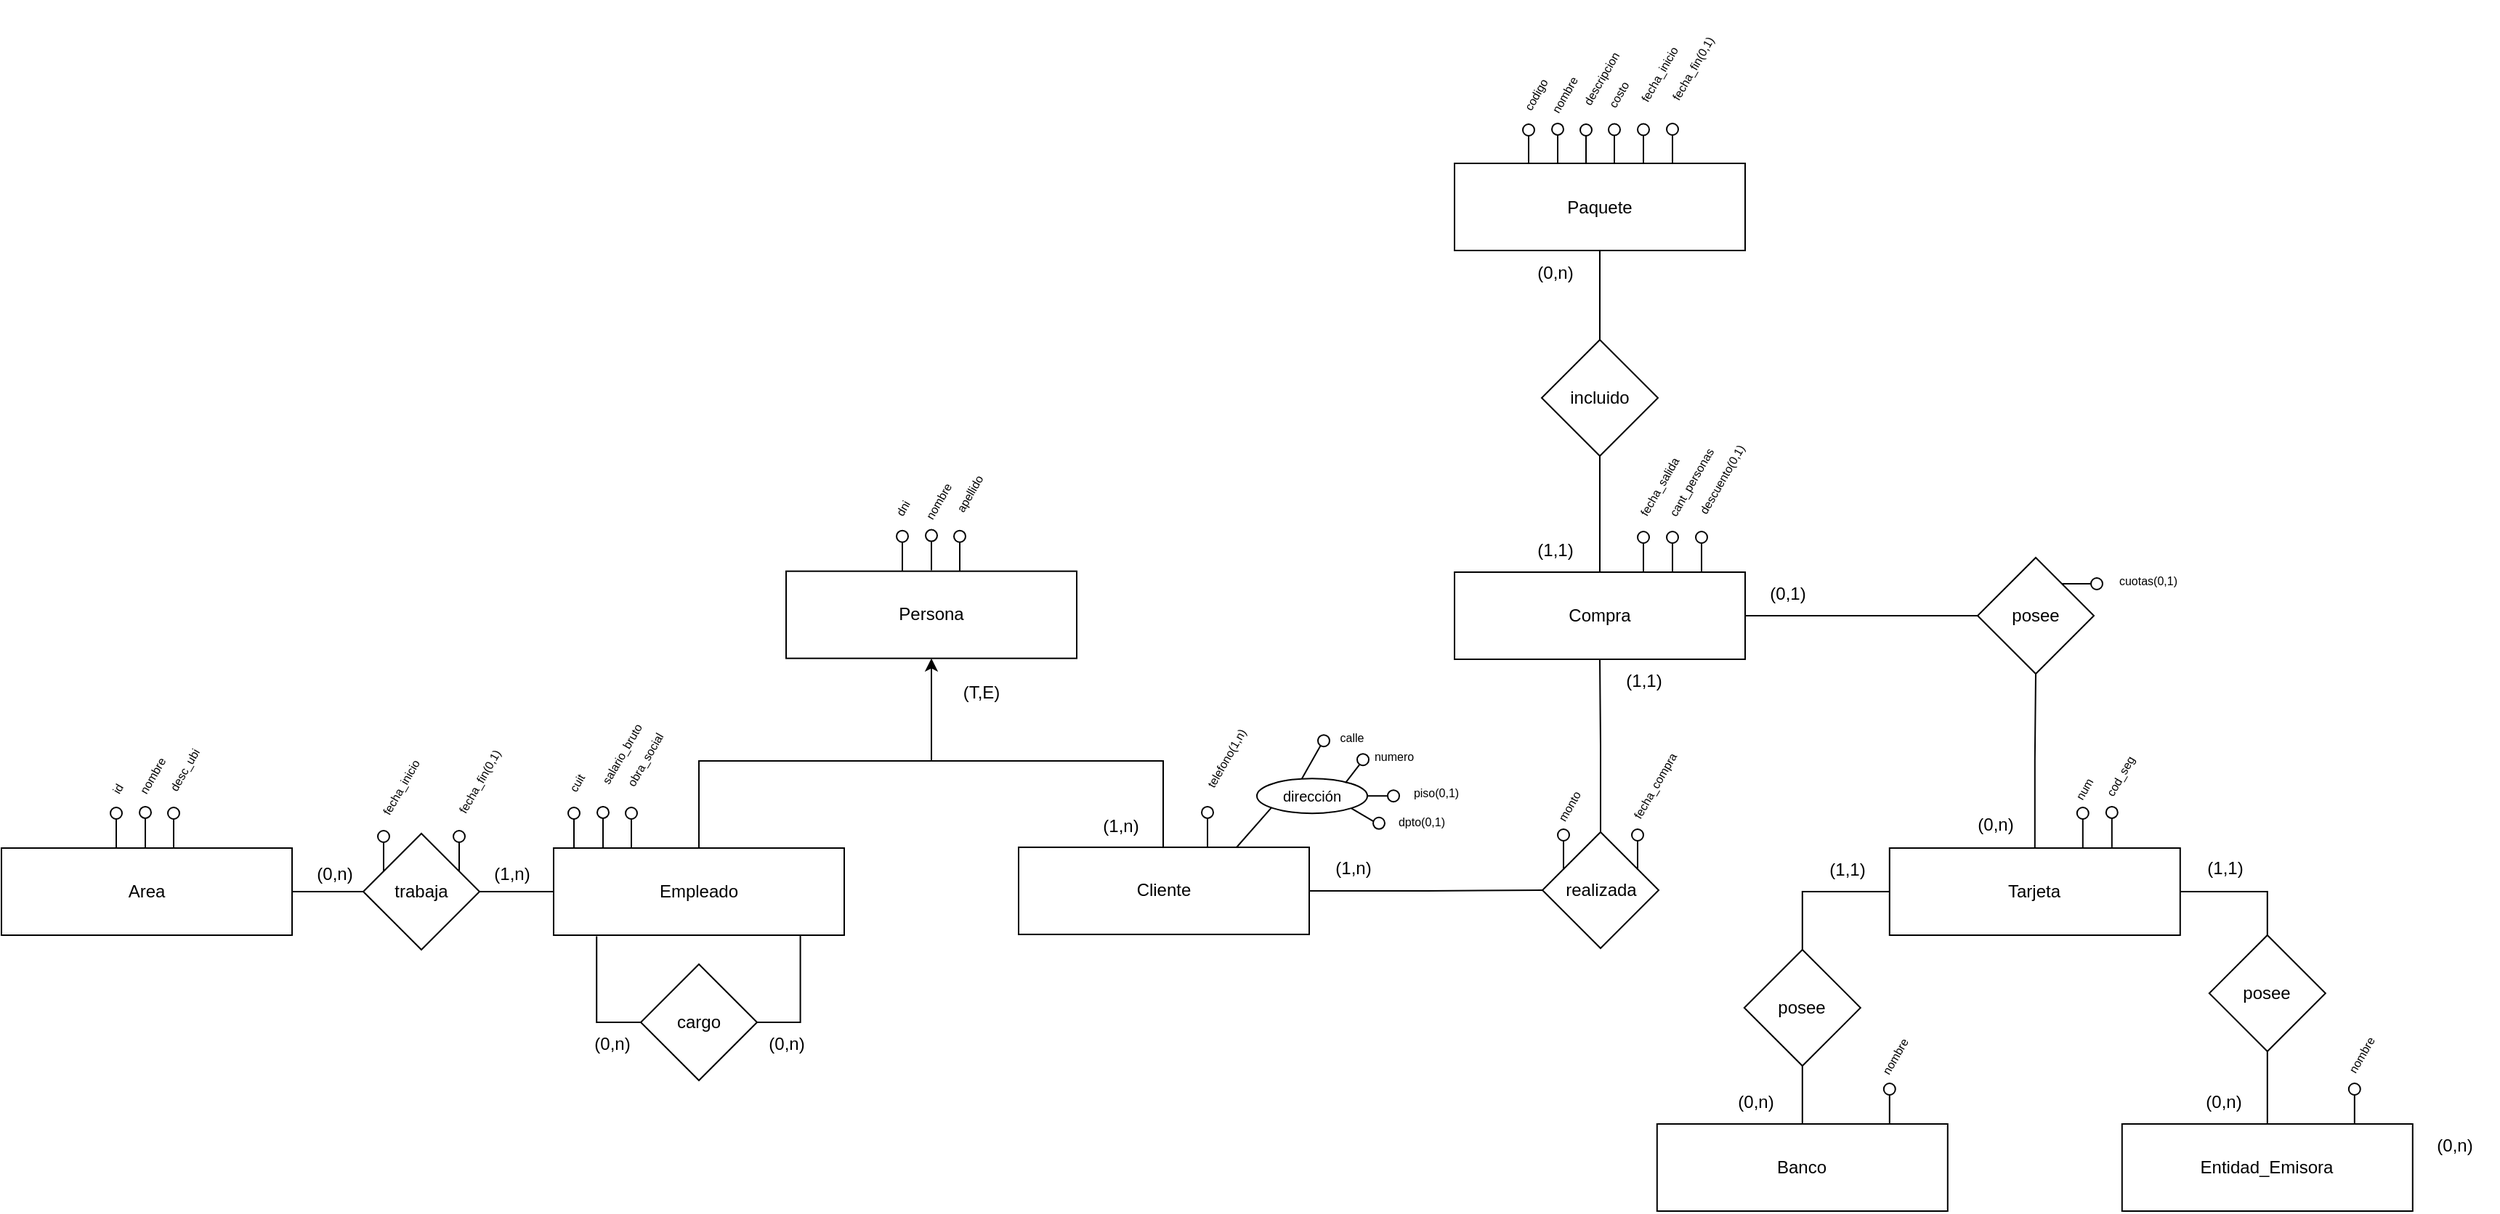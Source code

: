 <mxfile version="26.1.3">
  <diagram name="Page-1" id="YnIEwnYrT0Xpx64wZrHJ">
    <mxGraphModel dx="4141" dy="2007" grid="1" gridSize="10" guides="1" tooltips="1" connect="1" arrows="1" fold="1" page="1" pageScale="1" pageWidth="850" pageHeight="1100" math="0" shadow="0">
      <root>
        <mxCell id="0" />
        <mxCell id="1" parent="0" />
        <mxCell id="iYDjybfIcRnJysvoLvWH-1" value="" style="group" vertex="1" connectable="0" parent="1">
          <mxGeometry x="-1294" y="-748.748" width="8" height="28" as="geometry" />
        </mxCell>
        <mxCell id="iYDjybfIcRnJysvoLvWH-2" value="" style="ellipse;whiteSpace=wrap;html=1;aspect=fixed;fillColor=light-dark(#FFFFFF,transparent);" vertex="1" parent="iYDjybfIcRnJysvoLvWH-1">
          <mxGeometry width="8" height="8" as="geometry" />
        </mxCell>
        <mxCell id="iYDjybfIcRnJysvoLvWH-3" style="edgeStyle=orthogonalEdgeStyle;rounded=0;orthogonalLoop=1;jettySize=auto;html=1;endArrow=none;startFill=0;" edge="1" parent="iYDjybfIcRnJysvoLvWH-1">
          <mxGeometry relative="1" as="geometry">
            <mxPoint x="4" y="28" as="targetPoint" />
            <mxPoint x="4" y="8" as="sourcePoint" />
          </mxGeometry>
        </mxCell>
        <mxCell id="iYDjybfIcRnJysvoLvWH-4" value="&lt;font style=&quot;font-size: 8px;&quot;&gt;costo&lt;/font&gt;" style="text;html=1;align=center;verticalAlign=middle;resizable=0;points=[];autosize=1;strokeColor=none;fillColor=none;rotation=-60;" vertex="1" parent="1">
          <mxGeometry x="-1313" y="-783.998" width="50" height="30" as="geometry" />
        </mxCell>
        <mxCell id="iYDjybfIcRnJysvoLvWH-5" value="" style="group" vertex="1" connectable="0" parent="1">
          <mxGeometry x="-1353" y="-748.498" width="8" height="28" as="geometry" />
        </mxCell>
        <mxCell id="iYDjybfIcRnJysvoLvWH-6" value="" style="ellipse;whiteSpace=wrap;html=1;aspect=fixed;fillColor=light-dark(#FFFFFF,#FFFFFF);" vertex="1" parent="iYDjybfIcRnJysvoLvWH-5">
          <mxGeometry width="8" height="8" as="geometry" />
        </mxCell>
        <mxCell id="iYDjybfIcRnJysvoLvWH-7" style="edgeStyle=orthogonalEdgeStyle;rounded=0;orthogonalLoop=1;jettySize=auto;html=1;endArrow=none;startFill=0;" edge="1" parent="iYDjybfIcRnJysvoLvWH-5">
          <mxGeometry relative="1" as="geometry">
            <mxPoint x="4" y="28" as="targetPoint" />
            <mxPoint x="4" y="8" as="sourcePoint" />
          </mxGeometry>
        </mxCell>
        <mxCell id="iYDjybfIcRnJysvoLvWH-8" value="&lt;font style=&quot;font-size: 8px;&quot;&gt;codigo&lt;/font&gt;" style="text;html=1;align=center;verticalAlign=middle;resizable=0;points=[];autosize=1;strokeColor=none;fillColor=none;rotation=-60;" vertex="1" parent="1">
          <mxGeometry x="-1370" y="-783.998" width="50" height="30" as="geometry" />
        </mxCell>
        <mxCell id="iYDjybfIcRnJysvoLvWH-9" value="" style="group" vertex="1" connectable="0" parent="1">
          <mxGeometry x="-1333" y="-749.038" width="8" height="28" as="geometry" />
        </mxCell>
        <mxCell id="iYDjybfIcRnJysvoLvWH-10" value="" style="ellipse;whiteSpace=wrap;html=1;aspect=fixed;fillColor=light-dark(#FFFFFF,transparent);" vertex="1" parent="iYDjybfIcRnJysvoLvWH-9">
          <mxGeometry width="8" height="8" as="geometry" />
        </mxCell>
        <mxCell id="iYDjybfIcRnJysvoLvWH-11" style="edgeStyle=orthogonalEdgeStyle;rounded=0;orthogonalLoop=1;jettySize=auto;html=1;endArrow=none;startFill=0;" edge="1" parent="iYDjybfIcRnJysvoLvWH-9">
          <mxGeometry relative="1" as="geometry">
            <mxPoint x="4" y="28" as="targetPoint" />
            <mxPoint x="4" y="8" as="sourcePoint" />
          </mxGeometry>
        </mxCell>
        <mxCell id="iYDjybfIcRnJysvoLvWH-12" value="&lt;font style=&quot;font-size: 8px;&quot;&gt;nombre&lt;/font&gt;" style="text;html=1;align=center;verticalAlign=middle;resizable=0;points=[];autosize=1;strokeColor=none;fillColor=none;rotation=-60;" vertex="1" parent="1">
          <mxGeometry x="-1350" y="-783.748" width="50" height="30" as="geometry" />
        </mxCell>
        <mxCell id="iYDjybfIcRnJysvoLvWH-13" value="" style="group" vertex="1" connectable="0" parent="1">
          <mxGeometry x="-1313.5" y="-748.498" width="8" height="28" as="geometry" />
        </mxCell>
        <mxCell id="iYDjybfIcRnJysvoLvWH-14" value="" style="ellipse;whiteSpace=wrap;html=1;aspect=fixed;fillColor=light-dark(#FFFFFF,transparent);" vertex="1" parent="iYDjybfIcRnJysvoLvWH-13">
          <mxGeometry width="8" height="8" as="geometry" />
        </mxCell>
        <mxCell id="iYDjybfIcRnJysvoLvWH-15" style="edgeStyle=orthogonalEdgeStyle;rounded=0;orthogonalLoop=1;jettySize=auto;html=1;endArrow=none;startFill=0;" edge="1" parent="iYDjybfIcRnJysvoLvWH-13">
          <mxGeometry relative="1" as="geometry">
            <mxPoint x="4" y="28" as="targetPoint" />
            <mxPoint x="4" y="8" as="sourcePoint" />
          </mxGeometry>
        </mxCell>
        <mxCell id="iYDjybfIcRnJysvoLvWH-16" value="&lt;font style=&quot;font-size: 8px;&quot;&gt;descripcion&lt;/font&gt;" style="text;html=1;align=center;verticalAlign=middle;resizable=0;points=[];autosize=1;strokeColor=none;fillColor=none;rotation=-60;" vertex="1" parent="1">
          <mxGeometry x="-1340" y="-794.998" width="80" height="30" as="geometry" />
        </mxCell>
        <mxCell id="iYDjybfIcRnJysvoLvWH-17" value="" style="group" vertex="1" connectable="0" parent="1">
          <mxGeometry x="-1274" y="-748.748" width="8" height="28" as="geometry" />
        </mxCell>
        <mxCell id="iYDjybfIcRnJysvoLvWH-18" value="" style="ellipse;whiteSpace=wrap;html=1;aspect=fixed;fillColor=light-dark(#FFFFFF,transparent);" vertex="1" parent="iYDjybfIcRnJysvoLvWH-17">
          <mxGeometry width="8" height="8" as="geometry" />
        </mxCell>
        <mxCell id="iYDjybfIcRnJysvoLvWH-19" style="edgeStyle=orthogonalEdgeStyle;rounded=0;orthogonalLoop=1;jettySize=auto;html=1;endArrow=none;startFill=0;" edge="1" parent="iYDjybfIcRnJysvoLvWH-17">
          <mxGeometry relative="1" as="geometry">
            <mxPoint x="4" y="28" as="targetPoint" />
            <mxPoint x="4" y="8" as="sourcePoint" />
          </mxGeometry>
        </mxCell>
        <mxCell id="iYDjybfIcRnJysvoLvWH-20" value="&lt;font style=&quot;font-size: 8px;&quot;&gt;fecha_inicio&lt;/font&gt;" style="text;html=1;align=center;verticalAlign=middle;resizable=0;points=[];autosize=1;strokeColor=none;fillColor=none;rotation=-60;" vertex="1" parent="1">
          <mxGeometry x="-1300" y="-797.998" width="80" height="30" as="geometry" />
        </mxCell>
        <mxCell id="iYDjybfIcRnJysvoLvWH-22" style="edgeStyle=orthogonalEdgeStyle;rounded=0;orthogonalLoop=1;jettySize=auto;html=1;entryX=0.5;entryY=0;entryDx=0;entryDy=0;endArrow=none;startFill=0;" edge="1" parent="1" source="iYDjybfIcRnJysvoLvWH-23" target="iYDjybfIcRnJysvoLvWH-130">
          <mxGeometry relative="1" as="geometry" />
        </mxCell>
        <mxCell id="iYDjybfIcRnJysvoLvWH-23" value="Paquete" style="rounded=0;whiteSpace=wrap;html=1;" vertex="1" parent="1">
          <mxGeometry x="-1400" y="-721.5" width="200" height="60" as="geometry" />
        </mxCell>
        <mxCell id="iYDjybfIcRnJysvoLvWH-25" value="Compra" style="rounded=0;whiteSpace=wrap;html=1;" vertex="1" parent="1">
          <mxGeometry x="-1400" y="-440" width="200" height="60" as="geometry" />
        </mxCell>
        <mxCell id="iYDjybfIcRnJysvoLvWH-26" style="edgeStyle=orthogonalEdgeStyle;rounded=0;orthogonalLoop=1;jettySize=auto;html=1;entryX=0.5;entryY=0;entryDx=0;entryDy=0;exitX=0.5;exitY=1;exitDx=0;exitDy=0;endArrow=none;startFill=0;" edge="1" parent="1" source="iYDjybfIcRnJysvoLvWH-50" target="iYDjybfIcRnJysvoLvWH-36">
          <mxGeometry relative="1" as="geometry" />
        </mxCell>
        <mxCell id="iYDjybfIcRnJysvoLvWH-27" style="edgeStyle=orthogonalEdgeStyle;rounded=0;orthogonalLoop=1;jettySize=auto;html=1;entryX=0.5;entryY=0;entryDx=0;entryDy=0;endArrow=none;startFill=0;" edge="1" parent="1" source="iYDjybfIcRnJysvoLvWH-29" target="iYDjybfIcRnJysvoLvWH-52">
          <mxGeometry relative="1" as="geometry" />
        </mxCell>
        <mxCell id="iYDjybfIcRnJysvoLvWH-28" style="edgeStyle=orthogonalEdgeStyle;rounded=0;orthogonalLoop=1;jettySize=auto;html=1;entryX=0.5;entryY=1;entryDx=0;entryDy=0;endArrow=none;startFill=0;" edge="1" parent="1" source="iYDjybfIcRnJysvoLvWH-29" target="iYDjybfIcRnJysvoLvWH-144">
          <mxGeometry relative="1" as="geometry">
            <mxPoint x="-1019" y="-408" as="targetPoint" />
          </mxGeometry>
        </mxCell>
        <mxCell id="iYDjybfIcRnJysvoLvWH-29" value="Tarjeta" style="rounded=0;whiteSpace=wrap;html=1;" vertex="1" parent="1">
          <mxGeometry x="-1100.6" y="-250" width="200" height="60" as="geometry" />
        </mxCell>
        <mxCell id="iYDjybfIcRnJysvoLvWH-32" style="edgeStyle=orthogonalEdgeStyle;rounded=0;orthogonalLoop=1;jettySize=auto;html=1;entryX=0.5;entryY=1;entryDx=0;entryDy=0;endArrow=none;startFill=0;" edge="1" parent="1" source="iYDjybfIcRnJysvoLvWH-168" target="iYDjybfIcRnJysvoLvWH-25">
          <mxGeometry relative="1" as="geometry">
            <mxPoint x="-1380" y="-410" as="targetPoint" />
          </mxGeometry>
        </mxCell>
        <mxCell id="iYDjybfIcRnJysvoLvWH-33" value="Cliente" style="rounded=0;whiteSpace=wrap;html=1;" vertex="1" parent="1">
          <mxGeometry x="-1700" y="-250.54" width="200" height="60" as="geometry" />
        </mxCell>
        <mxCell id="iYDjybfIcRnJysvoLvWH-36" value="Entidad_Emisora" style="rounded=0;whiteSpace=wrap;html=1;" vertex="1" parent="1">
          <mxGeometry x="-940.6" y="-60" width="200" height="60" as="geometry" />
        </mxCell>
        <mxCell id="iYDjybfIcRnJysvoLvWH-38" value="" style="group" vertex="1" connectable="0" parent="1">
          <mxGeometry x="-971.6" y="-277.998" width="8" height="28" as="geometry" />
        </mxCell>
        <mxCell id="iYDjybfIcRnJysvoLvWH-39" value="" style="ellipse;whiteSpace=wrap;html=1;aspect=fixed;fillColor=light-dark(#FFFFFF,#FFFFFF);" vertex="1" parent="iYDjybfIcRnJysvoLvWH-38">
          <mxGeometry width="8" height="8" as="geometry" />
        </mxCell>
        <mxCell id="iYDjybfIcRnJysvoLvWH-40" style="edgeStyle=orthogonalEdgeStyle;rounded=0;orthogonalLoop=1;jettySize=auto;html=1;endArrow=none;startFill=0;" edge="1" parent="iYDjybfIcRnJysvoLvWH-38">
          <mxGeometry relative="1" as="geometry">
            <mxPoint x="4" y="28" as="targetPoint" />
            <mxPoint x="4" y="8" as="sourcePoint" />
          </mxGeometry>
        </mxCell>
        <mxCell id="iYDjybfIcRnJysvoLvWH-41" value="&lt;font style=&quot;font-size: 8px;&quot;&gt;num&lt;/font&gt;" style="text;html=1;align=center;verticalAlign=middle;resizable=0;points=[];autosize=1;strokeColor=none;fillColor=none;rotation=-60;" vertex="1" parent="1">
          <mxGeometry x="-987.6" y="-306.248" width="40" height="30" as="geometry" />
        </mxCell>
        <mxCell id="iYDjybfIcRnJysvoLvWH-42" value="" style="group" vertex="1" connectable="0" parent="1">
          <mxGeometry x="-951.6" y="-278.538" width="8" height="28" as="geometry" />
        </mxCell>
        <mxCell id="iYDjybfIcRnJysvoLvWH-43" value="" style="ellipse;whiteSpace=wrap;html=1;aspect=fixed;fillColor=light-dark(#FFFFFF,transparent);" vertex="1" parent="iYDjybfIcRnJysvoLvWH-42">
          <mxGeometry width="8" height="8" as="geometry" />
        </mxCell>
        <mxCell id="iYDjybfIcRnJysvoLvWH-44" style="edgeStyle=orthogonalEdgeStyle;rounded=0;orthogonalLoop=1;jettySize=auto;html=1;endArrow=none;startFill=0;" edge="1" parent="iYDjybfIcRnJysvoLvWH-42">
          <mxGeometry relative="1" as="geometry">
            <mxPoint x="4" y="28" as="targetPoint" />
            <mxPoint x="4" y="8" as="sourcePoint" />
          </mxGeometry>
        </mxCell>
        <mxCell id="iYDjybfIcRnJysvoLvWH-45" value="&lt;font style=&quot;font-size: 8px;&quot;&gt;cod_seg&lt;/font&gt;" style="text;html=1;align=center;verticalAlign=middle;resizable=0;points=[];autosize=1;strokeColor=none;fillColor=none;rotation=-60;" vertex="1" parent="1">
          <mxGeometry x="-972.6" y="-314.998" width="60" height="30" as="geometry" />
        </mxCell>
        <mxCell id="iYDjybfIcRnJysvoLvWH-46" value="(1,1)" style="text;html=1;align=center;verticalAlign=middle;resizable=0;points=[];autosize=1;strokeColor=none;fillColor=none;" vertex="1" parent="1">
          <mxGeometry x="-899.6" y="-250.54" width="60" height="30" as="geometry" />
        </mxCell>
        <mxCell id="iYDjybfIcRnJysvoLvWH-47" value="(0,n)" style="text;html=1;align=center;verticalAlign=middle;resizable=0;points=[];autosize=1;strokeColor=none;fillColor=none;" vertex="1" parent="1">
          <mxGeometry x="-900.6" y="-90.0" width="60" height="30" as="geometry" />
        </mxCell>
        <mxCell id="iYDjybfIcRnJysvoLvWH-48" value="Banco" style="rounded=0;whiteSpace=wrap;html=1;" vertex="1" parent="1">
          <mxGeometry x="-1260.6" y="-60" width="200" height="60" as="geometry" />
        </mxCell>
        <mxCell id="iYDjybfIcRnJysvoLvWH-49" value="" style="edgeStyle=orthogonalEdgeStyle;rounded=0;orthogonalLoop=1;jettySize=auto;html=1;entryX=0.5;entryY=0;entryDx=0;entryDy=0;exitX=1;exitY=0.5;exitDx=0;exitDy=0;endArrow=none;startFill=0;" edge="1" parent="1" source="iYDjybfIcRnJysvoLvWH-29" target="iYDjybfIcRnJysvoLvWH-50">
          <mxGeometry relative="1" as="geometry">
            <mxPoint x="-903.6" y="-220" as="sourcePoint" />
            <mxPoint x="-837.6" y="-50" as="targetPoint" />
          </mxGeometry>
        </mxCell>
        <mxCell id="iYDjybfIcRnJysvoLvWH-50" value="posee" style="rhombus;whiteSpace=wrap;html=1;" vertex="1" parent="1">
          <mxGeometry x="-880.6" y="-190" width="80" height="80" as="geometry" />
        </mxCell>
        <mxCell id="iYDjybfIcRnJysvoLvWH-51" style="edgeStyle=orthogonalEdgeStyle;rounded=0;orthogonalLoop=1;jettySize=auto;html=1;entryX=0.5;entryY=0;entryDx=0;entryDy=0;endArrow=none;startFill=0;" edge="1" parent="1" source="iYDjybfIcRnJysvoLvWH-52" target="iYDjybfIcRnJysvoLvWH-48">
          <mxGeometry relative="1" as="geometry" />
        </mxCell>
        <mxCell id="iYDjybfIcRnJysvoLvWH-52" value="posee" style="rhombus;whiteSpace=wrap;html=1;" vertex="1" parent="1">
          <mxGeometry x="-1200.6" y="-180" width="80" height="80" as="geometry" />
        </mxCell>
        <mxCell id="iYDjybfIcRnJysvoLvWH-53" value="(1,1)" style="text;html=1;align=center;verticalAlign=middle;resizable=0;points=[];autosize=1;strokeColor=none;fillColor=none;" vertex="1" parent="1">
          <mxGeometry x="-1159.6" y="-250.0" width="60" height="30" as="geometry" />
        </mxCell>
        <mxCell id="iYDjybfIcRnJysvoLvWH-54" value="(0,n)" style="text;html=1;align=center;verticalAlign=middle;resizable=0;points=[];autosize=1;strokeColor=none;fillColor=none;" vertex="1" parent="1">
          <mxGeometry x="-1222.6" y="-90.0" width="60" height="30" as="geometry" />
        </mxCell>
        <mxCell id="iYDjybfIcRnJysvoLvWH-55" value="" style="group" vertex="1" connectable="0" parent="1">
          <mxGeometry x="-784.6" y="-87.998" width="8" height="28" as="geometry" />
        </mxCell>
        <mxCell id="iYDjybfIcRnJysvoLvWH-56" value="" style="ellipse;whiteSpace=wrap;html=1;aspect=fixed;fillColor=light-dark(#FFFFFF,#FFFFFF);" vertex="1" parent="iYDjybfIcRnJysvoLvWH-55">
          <mxGeometry width="8" height="8" as="geometry" />
        </mxCell>
        <mxCell id="iYDjybfIcRnJysvoLvWH-57" style="edgeStyle=orthogonalEdgeStyle;rounded=0;orthogonalLoop=1;jettySize=auto;html=1;endArrow=none;startFill=0;" edge="1" parent="iYDjybfIcRnJysvoLvWH-55">
          <mxGeometry relative="1" as="geometry">
            <mxPoint x="4" y="28" as="targetPoint" />
            <mxPoint x="4" y="8" as="sourcePoint" />
          </mxGeometry>
        </mxCell>
        <mxCell id="iYDjybfIcRnJysvoLvWH-58" value="&lt;font style=&quot;font-size: 8px;&quot;&gt;nombre&lt;/font&gt;" style="text;html=1;align=center;verticalAlign=middle;resizable=0;points=[];autosize=1;strokeColor=none;fillColor=none;rotation=-60;" vertex="1" parent="1">
          <mxGeometry x="-801.6" y="-122.998" width="50" height="30" as="geometry" />
        </mxCell>
        <mxCell id="iYDjybfIcRnJysvoLvWH-59" value="" style="group" vertex="1" connectable="0" parent="1">
          <mxGeometry x="-1104.6" y="-87.998" width="8" height="28" as="geometry" />
        </mxCell>
        <mxCell id="iYDjybfIcRnJysvoLvWH-60" value="" style="ellipse;whiteSpace=wrap;html=1;aspect=fixed;fillColor=light-dark(#FFFFFF,#FFFFFF);" vertex="1" parent="iYDjybfIcRnJysvoLvWH-59">
          <mxGeometry width="8" height="8" as="geometry" />
        </mxCell>
        <mxCell id="iYDjybfIcRnJysvoLvWH-61" style="edgeStyle=orthogonalEdgeStyle;rounded=0;orthogonalLoop=1;jettySize=auto;html=1;endArrow=none;startFill=0;" edge="1" parent="iYDjybfIcRnJysvoLvWH-59">
          <mxGeometry relative="1" as="geometry">
            <mxPoint x="4" y="28" as="targetPoint" />
            <mxPoint x="4" y="8" as="sourcePoint" />
          </mxGeometry>
        </mxCell>
        <mxCell id="iYDjybfIcRnJysvoLvWH-62" value="&lt;font style=&quot;font-size: 8px;&quot;&gt;nombre&lt;/font&gt;" style="text;html=1;align=center;verticalAlign=middle;resizable=0;points=[];autosize=1;strokeColor=none;fillColor=none;rotation=-60;" vertex="1" parent="1">
          <mxGeometry x="-1122.6" y="-121.998" width="50" height="30" as="geometry" />
        </mxCell>
        <mxCell id="iYDjybfIcRnJysvoLvWH-82" value="(0,n)" style="text;html=1;align=center;verticalAlign=middle;resizable=0;points=[];autosize=1;strokeColor=none;fillColor=none;" vertex="1" parent="1">
          <mxGeometry x="-741.6" y="-60" width="60" height="30" as="geometry" />
        </mxCell>
        <mxCell id="iYDjybfIcRnJysvoLvWH-97" value="" style="endArrow=none;html=1;rounded=0;" edge="1" parent="1">
          <mxGeometry width="50" height="50" relative="1" as="geometry">
            <mxPoint x="-1550" y="-250.5" as="sourcePoint" />
            <mxPoint x="-1525" y="-278.9" as="targetPoint" />
          </mxGeometry>
        </mxCell>
        <mxCell id="iYDjybfIcRnJysvoLvWH-98" value="&lt;font style=&quot;font-size: 10px;&quot;&gt;dirección&lt;/font&gt;" style="ellipse;whiteSpace=wrap;html=1;" vertex="1" parent="1">
          <mxGeometry x="-1536" y="-297.9" width="76" height="24" as="geometry" />
        </mxCell>
        <mxCell id="iYDjybfIcRnJysvoLvWH-99" value="" style="endArrow=none;html=1;rounded=0;exitX=0.75;exitY=0;exitDx=0;exitDy=0;" edge="1" parent="1">
          <mxGeometry width="50" height="50" relative="1" as="geometry">
            <mxPoint x="-1505" y="-297.9" as="sourcePoint" />
            <mxPoint x="-1492" y="-320.9" as="targetPoint" />
          </mxGeometry>
        </mxCell>
        <mxCell id="iYDjybfIcRnJysvoLvWH-100" value="" style="endArrow=none;html=1;rounded=0;exitX=0.75;exitY=0;exitDx=0;exitDy=0;" edge="1" parent="1">
          <mxGeometry width="50" height="50" relative="1" as="geometry">
            <mxPoint x="-1475" y="-294.9" as="sourcePoint" />
            <mxPoint x="-1465" y="-307.9" as="targetPoint" />
          </mxGeometry>
        </mxCell>
        <mxCell id="iYDjybfIcRnJysvoLvWH-101" value="" style="endArrow=none;html=1;rounded=0;exitX=1;exitY=0.5;exitDx=0;exitDy=0;" edge="1" parent="1" source="iYDjybfIcRnJysvoLvWH-98">
          <mxGeometry width="50" height="50" relative="1" as="geometry">
            <mxPoint x="-1460" y="-273.9" as="sourcePoint" />
            <mxPoint x="-1445" y="-285.9" as="targetPoint" />
          </mxGeometry>
        </mxCell>
        <mxCell id="iYDjybfIcRnJysvoLvWH-102" value="" style="endArrow=none;html=1;rounded=0;entryX=1;entryY=1;entryDx=0;entryDy=0;" edge="1" parent="1" target="iYDjybfIcRnJysvoLvWH-98">
          <mxGeometry width="50" height="50" relative="1" as="geometry">
            <mxPoint x="-1455" y="-267.9" as="sourcePoint" />
            <mxPoint x="-1465" y="-287.9" as="targetPoint" />
          </mxGeometry>
        </mxCell>
        <mxCell id="iYDjybfIcRnJysvoLvWH-103" value="" style="group" vertex="1" connectable="0" parent="1">
          <mxGeometry x="-1494" y="-327.899" width="8" height="28" as="geometry" />
        </mxCell>
        <mxCell id="iYDjybfIcRnJysvoLvWH-104" value="" style="ellipse;whiteSpace=wrap;html=1;aspect=fixed;" vertex="1" parent="iYDjybfIcRnJysvoLvWH-103">
          <mxGeometry width="8" height="8" as="geometry" />
        </mxCell>
        <mxCell id="iYDjybfIcRnJysvoLvWH-105" value="" style="group" vertex="1" connectable="0" parent="1">
          <mxGeometry x="-1467" y="-314.899" width="8" height="28" as="geometry" />
        </mxCell>
        <mxCell id="iYDjybfIcRnJysvoLvWH-106" value="" style="ellipse;whiteSpace=wrap;html=1;aspect=fixed;" vertex="1" parent="iYDjybfIcRnJysvoLvWH-105">
          <mxGeometry width="8" height="8" as="geometry" />
        </mxCell>
        <mxCell id="iYDjybfIcRnJysvoLvWH-107" value="" style="group" vertex="1" connectable="0" parent="1">
          <mxGeometry x="-1446" y="-289.899" width="8" height="28" as="geometry" />
        </mxCell>
        <mxCell id="iYDjybfIcRnJysvoLvWH-108" value="" style="ellipse;whiteSpace=wrap;html=1;aspect=fixed;" vertex="1" parent="iYDjybfIcRnJysvoLvWH-107">
          <mxGeometry width="8" height="8" as="geometry" />
        </mxCell>
        <mxCell id="iYDjybfIcRnJysvoLvWH-111" value="&lt;font style=&quot;font-size: 8px;&quot;&gt;calle&lt;/font&gt;" style="text;html=1;align=center;verticalAlign=middle;resizable=0;points=[];autosize=1;strokeColor=none;fillColor=none;rotation=0;" vertex="1" parent="1">
          <mxGeometry x="-1496" y="-341.899" width="50" height="30" as="geometry" />
        </mxCell>
        <mxCell id="iYDjybfIcRnJysvoLvWH-112" value="&lt;font style=&quot;font-size: 8px;&quot;&gt;numero&lt;/font&gt;" style="text;html=1;align=center;verticalAlign=middle;resizable=0;points=[];autosize=1;strokeColor=none;fillColor=none;rotation=0;" vertex="1" parent="1">
          <mxGeometry x="-1467" y="-328.899" width="50" height="30" as="geometry" />
        </mxCell>
        <mxCell id="iYDjybfIcRnJysvoLvWH-113" value="&lt;font style=&quot;font-size: 8px;&quot;&gt;piso(0,1)&lt;/font&gt;" style="text;html=1;align=center;verticalAlign=middle;resizable=0;points=[];autosize=1;strokeColor=none;fillColor=none;rotation=0;" vertex="1" parent="1">
          <mxGeometry x="-1448" y="-303.899" width="70" height="30" as="geometry" />
        </mxCell>
        <mxCell id="iYDjybfIcRnJysvoLvWH-114" value="&lt;font style=&quot;font-size: 8px;&quot;&gt;dpto(0,1)&lt;/font&gt;" style="text;html=1;align=center;verticalAlign=middle;resizable=0;points=[];autosize=1;strokeColor=none;fillColor=none;rotation=0;" vertex="1" parent="1">
          <mxGeometry x="-1458" y="-284.099" width="70" height="30" as="geometry" />
        </mxCell>
        <mxCell id="iYDjybfIcRnJysvoLvWH-129" style="edgeStyle=orthogonalEdgeStyle;rounded=0;orthogonalLoop=1;jettySize=auto;html=1;endArrow=none;startFill=0;entryX=0.5;entryY=0;entryDx=0;entryDy=0;exitX=0.5;exitY=1;exitDx=0;exitDy=0;" edge="1" parent="1" source="iYDjybfIcRnJysvoLvWH-130" target="iYDjybfIcRnJysvoLvWH-25">
          <mxGeometry relative="1" as="geometry">
            <mxPoint x="-1300" y="-570" as="sourcePoint" />
          </mxGeometry>
        </mxCell>
        <mxCell id="iYDjybfIcRnJysvoLvWH-130" value="incluido" style="rhombus;whiteSpace=wrap;html=1;" vertex="1" parent="1">
          <mxGeometry x="-1340" y="-600" width="80" height="80" as="geometry" />
        </mxCell>
        <mxCell id="iYDjybfIcRnJysvoLvWH-131" value="(0,n)" style="text;html=1;align=center;verticalAlign=middle;resizable=0;points=[];autosize=1;strokeColor=none;fillColor=none;" vertex="1" parent="1">
          <mxGeometry x="-1361" y="-661.5" width="60" height="30" as="geometry" />
        </mxCell>
        <mxCell id="iYDjybfIcRnJysvoLvWH-132" value="(1,1)" style="text;html=1;align=center;verticalAlign=middle;resizable=0;points=[];autosize=1;strokeColor=none;fillColor=none;" vertex="1" parent="1">
          <mxGeometry x="-1361" y="-470.5" width="60" height="30" as="geometry" />
        </mxCell>
        <mxCell id="iYDjybfIcRnJysvoLvWH-137" value="" style="group" vertex="1" connectable="0" parent="1">
          <mxGeometry x="-1274" y="-467.998" width="8" height="28" as="geometry" />
        </mxCell>
        <mxCell id="iYDjybfIcRnJysvoLvWH-138" value="" style="ellipse;whiteSpace=wrap;html=1;aspect=fixed;fillColor=light-dark(#FFFFFF,transparent);" vertex="1" parent="iYDjybfIcRnJysvoLvWH-137">
          <mxGeometry width="8" height="8" as="geometry" />
        </mxCell>
        <mxCell id="iYDjybfIcRnJysvoLvWH-139" style="edgeStyle=orthogonalEdgeStyle;rounded=0;orthogonalLoop=1;jettySize=auto;html=1;endArrow=none;startFill=0;" edge="1" parent="iYDjybfIcRnJysvoLvWH-137">
          <mxGeometry relative="1" as="geometry">
            <mxPoint x="4" y="28" as="targetPoint" />
            <mxPoint x="4" y="8" as="sourcePoint" />
          </mxGeometry>
        </mxCell>
        <mxCell id="iYDjybfIcRnJysvoLvWH-140" value="&lt;font style=&quot;font-size: 8px;&quot;&gt;fecha_salida&lt;/font&gt;" style="text;html=1;align=center;verticalAlign=middle;resizable=0;points=[];autosize=1;strokeColor=none;fillColor=none;rotation=-60;" vertex="1" parent="1">
          <mxGeometry x="-1300" y="-513.998" width="80" height="30" as="geometry" />
        </mxCell>
        <mxCell id="iYDjybfIcRnJysvoLvWH-141" style="edgeStyle=orthogonalEdgeStyle;rounded=0;orthogonalLoop=1;jettySize=auto;html=1;entryX=1;entryY=0.5;entryDx=0;entryDy=0;endArrow=none;startFill=0;exitX=0;exitY=0.5;exitDx=0;exitDy=0;" edge="1" parent="1" source="iYDjybfIcRnJysvoLvWH-144" target="iYDjybfIcRnJysvoLvWH-25">
          <mxGeometry relative="1" as="geometry">
            <mxPoint x="-1159" y="-361" as="sourcePoint" />
          </mxGeometry>
        </mxCell>
        <mxCell id="iYDjybfIcRnJysvoLvWH-142" value="(0,1)" style="text;html=1;align=center;verticalAlign=middle;resizable=0;points=[];autosize=1;strokeColor=none;fillColor=none;" vertex="1" parent="1">
          <mxGeometry x="-1200.6" y="-440" width="60" height="30" as="geometry" />
        </mxCell>
        <mxCell id="iYDjybfIcRnJysvoLvWH-143" value="(0,n)" style="text;html=1;align=center;verticalAlign=middle;resizable=0;points=[];autosize=1;strokeColor=none;fillColor=none;" vertex="1" parent="1">
          <mxGeometry x="-1057.6" y="-280.54" width="60" height="30" as="geometry" />
        </mxCell>
        <mxCell id="iYDjybfIcRnJysvoLvWH-144" value="posee" style="rhombus;whiteSpace=wrap;html=1;" vertex="1" parent="1">
          <mxGeometry x="-1040" y="-450" width="80" height="80" as="geometry" />
        </mxCell>
        <mxCell id="iYDjybfIcRnJysvoLvWH-145" value="" style="group;rotation=90;" vertex="1" connectable="0" parent="1">
          <mxGeometry x="-972" y="-445.998" width="8" height="28" as="geometry" />
        </mxCell>
        <mxCell id="iYDjybfIcRnJysvoLvWH-146" value="" style="ellipse;whiteSpace=wrap;html=1;aspect=fixed;fillColor=light-dark(#FFFFFF,transparent);rotation=90;" vertex="1" parent="iYDjybfIcRnJysvoLvWH-145">
          <mxGeometry x="10" y="10" width="8" height="8" as="geometry" />
        </mxCell>
        <mxCell id="iYDjybfIcRnJysvoLvWH-147" style="edgeStyle=orthogonalEdgeStyle;rounded=0;orthogonalLoop=1;jettySize=auto;html=1;endArrow=none;startFill=0;" edge="1" parent="iYDjybfIcRnJysvoLvWH-145">
          <mxGeometry relative="1" as="geometry">
            <mxPoint x="-10" y="14" as="targetPoint" />
            <mxPoint x="10" y="14" as="sourcePoint" />
          </mxGeometry>
        </mxCell>
        <mxCell id="iYDjybfIcRnJysvoLvWH-148" value="&lt;font style=&quot;font-size: 8px;&quot;&gt;cuotas(0,1)&lt;/font&gt;" style="text;html=1;align=center;verticalAlign=middle;resizable=0;points=[];autosize=1;strokeColor=none;fillColor=none;rotation=0;" vertex="1" parent="1">
          <mxGeometry x="-963" y="-449.998" width="80" height="30" as="geometry" />
        </mxCell>
        <mxCell id="iYDjybfIcRnJysvoLvWH-155" value="" style="group" vertex="1" connectable="0" parent="1">
          <mxGeometry x="-1574" y="-278.538" width="8" height="28" as="geometry" />
        </mxCell>
        <mxCell id="iYDjybfIcRnJysvoLvWH-156" value="" style="ellipse;whiteSpace=wrap;html=1;aspect=fixed;fillColor=light-dark(#FFFFFF,transparent);" vertex="1" parent="iYDjybfIcRnJysvoLvWH-155">
          <mxGeometry width="8" height="8" as="geometry" />
        </mxCell>
        <mxCell id="iYDjybfIcRnJysvoLvWH-157" style="edgeStyle=orthogonalEdgeStyle;rounded=0;orthogonalLoop=1;jettySize=auto;html=1;endArrow=none;startFill=0;" edge="1" parent="iYDjybfIcRnJysvoLvWH-155">
          <mxGeometry relative="1" as="geometry">
            <mxPoint x="4" y="28" as="targetPoint" />
            <mxPoint x="4" y="8" as="sourcePoint" />
          </mxGeometry>
        </mxCell>
        <mxCell id="iYDjybfIcRnJysvoLvWH-158" value="&lt;font style=&quot;font-size: 8px;&quot;&gt;telefono(1,n)&lt;/font&gt;" style="text;html=1;align=center;verticalAlign=middle;resizable=0;points=[];autosize=1;strokeColor=none;fillColor=none;rotation=-60;" vertex="1" parent="1">
          <mxGeometry x="-1603" y="-326.998" width="90" height="30" as="geometry" />
        </mxCell>
        <mxCell id="iYDjybfIcRnJysvoLvWH-167" value="" style="edgeStyle=orthogonalEdgeStyle;rounded=0;orthogonalLoop=1;jettySize=auto;html=1;entryX=0;entryY=0.5;entryDx=0;entryDy=0;exitX=1;exitY=0.5;exitDx=0;exitDy=0;endArrow=none;startFill=0;" edge="1" parent="1" source="iYDjybfIcRnJysvoLvWH-33" target="iYDjybfIcRnJysvoLvWH-168">
          <mxGeometry relative="1" as="geometry">
            <mxPoint x="-1600" y="-361" as="sourcePoint" />
            <mxPoint x="-1341" y="-540" as="targetPoint" />
          </mxGeometry>
        </mxCell>
        <mxCell id="iYDjybfIcRnJysvoLvWH-168" value="realizada" style="rhombus;whiteSpace=wrap;html=1;" vertex="1" parent="1">
          <mxGeometry x="-1339.5" y="-261" width="80" height="80" as="geometry" />
        </mxCell>
        <mxCell id="iYDjybfIcRnJysvoLvWH-169" value="(1,1)" style="text;html=1;align=center;verticalAlign=middle;resizable=0;points=[];autosize=1;strokeColor=none;fillColor=none;" vertex="1" parent="1">
          <mxGeometry x="-1300" y="-380.0" width="60" height="30" as="geometry" />
        </mxCell>
        <mxCell id="iYDjybfIcRnJysvoLvWH-170" value="(1,n)" style="text;html=1;align=center;verticalAlign=middle;resizable=0;points=[];autosize=1;strokeColor=none;fillColor=none;" vertex="1" parent="1">
          <mxGeometry x="-1660" y="-280" width="60" height="30" as="geometry" />
        </mxCell>
        <mxCell id="iYDjybfIcRnJysvoLvWH-176" value="&lt;font style=&quot;font-size: 8px;&quot;&gt;fecha_fin(0,1)&lt;/font&gt;" style="text;html=1;align=center;verticalAlign=middle;resizable=0;points=[];autosize=1;strokeColor=none;fillColor=none;rotation=-60;" vertex="1" parent="1">
          <mxGeometry x="-1282" y="-801.998" width="90" height="30" as="geometry" />
        </mxCell>
        <mxCell id="iYDjybfIcRnJysvoLvWH-177" value="" style="group" vertex="1" connectable="0" parent="1">
          <mxGeometry x="-1254" y="-748.998" width="8" height="28" as="geometry" />
        </mxCell>
        <mxCell id="iYDjybfIcRnJysvoLvWH-178" value="" style="ellipse;whiteSpace=wrap;html=1;aspect=fixed;fillColor=light-dark(#FFFFFF,transparent);" vertex="1" parent="iYDjybfIcRnJysvoLvWH-177">
          <mxGeometry width="8" height="8" as="geometry" />
        </mxCell>
        <mxCell id="iYDjybfIcRnJysvoLvWH-179" style="edgeStyle=orthogonalEdgeStyle;rounded=0;orthogonalLoop=1;jettySize=auto;html=1;endArrow=none;startFill=0;" edge="1" parent="iYDjybfIcRnJysvoLvWH-177">
          <mxGeometry relative="1" as="geometry">
            <mxPoint x="4" y="28" as="targetPoint" />
            <mxPoint x="4" y="8" as="sourcePoint" />
          </mxGeometry>
        </mxCell>
        <mxCell id="iYDjybfIcRnJysvoLvWH-234" style="edgeStyle=orthogonalEdgeStyle;rounded=0;orthogonalLoop=1;jettySize=auto;html=1;startArrow=classic;startFill=1;endArrow=none;" edge="1" parent="1" source="iYDjybfIcRnJysvoLvWH-197">
          <mxGeometry relative="1" as="geometry">
            <mxPoint x="-1760" y="-310" as="targetPoint" />
          </mxGeometry>
        </mxCell>
        <mxCell id="iYDjybfIcRnJysvoLvWH-197" value="Persona" style="rounded=0;whiteSpace=wrap;html=1;" vertex="1" parent="1">
          <mxGeometry x="-1860" y="-440.65" width="200" height="60" as="geometry" />
        </mxCell>
        <mxCell id="iYDjybfIcRnJysvoLvWH-202" value="" style="group" vertex="1" connectable="0" parent="1">
          <mxGeometry x="-1784" y="-468.648" width="8" height="28" as="geometry" />
        </mxCell>
        <mxCell id="iYDjybfIcRnJysvoLvWH-203" value="" style="ellipse;whiteSpace=wrap;html=1;aspect=fixed;fillColor=light-dark(#FFFFFF,#FFFFFF);" vertex="1" parent="iYDjybfIcRnJysvoLvWH-202">
          <mxGeometry width="8" height="8" as="geometry" />
        </mxCell>
        <mxCell id="iYDjybfIcRnJysvoLvWH-204" style="edgeStyle=orthogonalEdgeStyle;rounded=0;orthogonalLoop=1;jettySize=auto;html=1;endArrow=none;startFill=0;" edge="1" parent="iYDjybfIcRnJysvoLvWH-202">
          <mxGeometry relative="1" as="geometry">
            <mxPoint x="4" y="28" as="targetPoint" />
            <mxPoint x="4" y="8" as="sourcePoint" />
          </mxGeometry>
        </mxCell>
        <mxCell id="iYDjybfIcRnJysvoLvWH-205" value="&lt;font style=&quot;font-size: 8px;&quot;&gt;dni&lt;/font&gt;" style="text;html=1;align=center;verticalAlign=middle;resizable=0;points=[];autosize=1;strokeColor=none;fillColor=none;rotation=-60;" vertex="1" parent="1">
          <mxGeometry x="-1801" y="-499.348" width="40" height="30" as="geometry" />
        </mxCell>
        <mxCell id="iYDjybfIcRnJysvoLvWH-206" value="" style="group" vertex="1" connectable="0" parent="1">
          <mxGeometry x="-1764" y="-469.188" width="8" height="28" as="geometry" />
        </mxCell>
        <mxCell id="iYDjybfIcRnJysvoLvWH-207" value="" style="ellipse;whiteSpace=wrap;html=1;aspect=fixed;fillColor=light-dark(#FFFFFF,transparent);" vertex="1" parent="iYDjybfIcRnJysvoLvWH-206">
          <mxGeometry width="8" height="8" as="geometry" />
        </mxCell>
        <mxCell id="iYDjybfIcRnJysvoLvWH-208" style="edgeStyle=orthogonalEdgeStyle;rounded=0;orthogonalLoop=1;jettySize=auto;html=1;endArrow=none;startFill=0;" edge="1" parent="iYDjybfIcRnJysvoLvWH-206">
          <mxGeometry relative="1" as="geometry">
            <mxPoint x="4" y="28" as="targetPoint" />
            <mxPoint x="4" y="8" as="sourcePoint" />
          </mxGeometry>
        </mxCell>
        <mxCell id="iYDjybfIcRnJysvoLvWH-209" value="&lt;font style=&quot;font-size: 8px;&quot;&gt;nombre&lt;/font&gt;" style="text;html=1;align=center;verticalAlign=middle;resizable=0;points=[];autosize=1;strokeColor=none;fillColor=none;rotation=-60;" vertex="1" parent="1">
          <mxGeometry x="-1781" y="-503.898" width="50" height="30" as="geometry" />
        </mxCell>
        <mxCell id="iYDjybfIcRnJysvoLvWH-210" value="" style="group" vertex="1" connectable="0" parent="1">
          <mxGeometry x="-1744.5" y="-468.648" width="8" height="28" as="geometry" />
        </mxCell>
        <mxCell id="iYDjybfIcRnJysvoLvWH-211" value="" style="ellipse;whiteSpace=wrap;html=1;aspect=fixed;fillColor=light-dark(#FFFFFF,transparent);" vertex="1" parent="iYDjybfIcRnJysvoLvWH-210">
          <mxGeometry width="8" height="8" as="geometry" />
        </mxCell>
        <mxCell id="iYDjybfIcRnJysvoLvWH-212" style="edgeStyle=orthogonalEdgeStyle;rounded=0;orthogonalLoop=1;jettySize=auto;html=1;endArrow=none;startFill=0;" edge="1" parent="iYDjybfIcRnJysvoLvWH-210">
          <mxGeometry relative="1" as="geometry">
            <mxPoint x="4" y="28" as="targetPoint" />
            <mxPoint x="4" y="8" as="sourcePoint" />
          </mxGeometry>
        </mxCell>
        <mxCell id="iYDjybfIcRnJysvoLvWH-213" value="&lt;font style=&quot;font-size: 8px;&quot;&gt;apellido&lt;/font&gt;" style="text;html=1;align=center;verticalAlign=middle;resizable=0;points=[];autosize=1;strokeColor=none;fillColor=none;rotation=-60;" vertex="1" parent="1">
          <mxGeometry x="-1765" y="-509.348" width="60" height="30" as="geometry" />
        </mxCell>
        <mxCell id="iYDjybfIcRnJysvoLvWH-217" value="Empleado" style="rounded=0;whiteSpace=wrap;html=1;" vertex="1" parent="1">
          <mxGeometry x="-2020" y="-250" width="200" height="60" as="geometry" />
        </mxCell>
        <mxCell id="iYDjybfIcRnJysvoLvWH-219" value="" style="group" vertex="1" connectable="0" parent="1">
          <mxGeometry x="-2010" y="-277.998" width="8" height="28" as="geometry" />
        </mxCell>
        <mxCell id="iYDjybfIcRnJysvoLvWH-220" value="" style="ellipse;whiteSpace=wrap;html=1;aspect=fixed;fillColor=light-dark(#FFFFFF,#FFFFFF);" vertex="1" parent="iYDjybfIcRnJysvoLvWH-219">
          <mxGeometry width="8" height="8" as="geometry" />
        </mxCell>
        <mxCell id="iYDjybfIcRnJysvoLvWH-221" style="edgeStyle=orthogonalEdgeStyle;rounded=0;orthogonalLoop=1;jettySize=auto;html=1;endArrow=none;startFill=0;" edge="1" parent="iYDjybfIcRnJysvoLvWH-219">
          <mxGeometry relative="1" as="geometry">
            <mxPoint x="4" y="28" as="targetPoint" />
            <mxPoint x="4" y="8" as="sourcePoint" />
          </mxGeometry>
        </mxCell>
        <mxCell id="iYDjybfIcRnJysvoLvWH-222" value="&lt;font style=&quot;font-size: 8px;&quot;&gt;cuit&lt;/font&gt;" style="text;html=1;align=center;verticalAlign=middle;resizable=0;points=[];autosize=1;strokeColor=none;fillColor=none;rotation=-60;" vertex="1" parent="1">
          <mxGeometry x="-2025" y="-309.998" width="40" height="30" as="geometry" />
        </mxCell>
        <mxCell id="iYDjybfIcRnJysvoLvWH-223" value="" style="group" vertex="1" connectable="0" parent="1">
          <mxGeometry x="-1990" y="-278.538" width="8" height="28" as="geometry" />
        </mxCell>
        <mxCell id="iYDjybfIcRnJysvoLvWH-224" value="" style="ellipse;whiteSpace=wrap;html=1;aspect=fixed;fillColor=light-dark(#FFFFFF,transparent);" vertex="1" parent="iYDjybfIcRnJysvoLvWH-223">
          <mxGeometry width="8" height="8" as="geometry" />
        </mxCell>
        <mxCell id="iYDjybfIcRnJysvoLvWH-225" style="edgeStyle=orthogonalEdgeStyle;rounded=0;orthogonalLoop=1;jettySize=auto;html=1;endArrow=none;startFill=0;" edge="1" parent="iYDjybfIcRnJysvoLvWH-223">
          <mxGeometry relative="1" as="geometry">
            <mxPoint x="4" y="28" as="targetPoint" />
            <mxPoint x="4" y="8" as="sourcePoint" />
          </mxGeometry>
        </mxCell>
        <mxCell id="iYDjybfIcRnJysvoLvWH-226" value="&lt;font style=&quot;font-size: 8px;&quot;&gt;salario_bruto&lt;/font&gt;" style="text;html=1;align=center;verticalAlign=middle;resizable=0;points=[];autosize=1;strokeColor=none;fillColor=none;rotation=-60;" vertex="1" parent="1">
          <mxGeometry x="-2019" y="-329.998" width="90" height="30" as="geometry" />
        </mxCell>
        <mxCell id="iYDjybfIcRnJysvoLvWH-227" value="" style="group" vertex="1" connectable="0" parent="1">
          <mxGeometry x="-1970.5" y="-277.998" width="8" height="28" as="geometry" />
        </mxCell>
        <mxCell id="iYDjybfIcRnJysvoLvWH-228" value="" style="ellipse;whiteSpace=wrap;html=1;aspect=fixed;fillColor=light-dark(#FFFFFF,transparent);" vertex="1" parent="iYDjybfIcRnJysvoLvWH-227">
          <mxGeometry width="8" height="8" as="geometry" />
        </mxCell>
        <mxCell id="iYDjybfIcRnJysvoLvWH-229" style="edgeStyle=orthogonalEdgeStyle;rounded=0;orthogonalLoop=1;jettySize=auto;html=1;endArrow=none;startFill=0;" edge="1" parent="iYDjybfIcRnJysvoLvWH-227">
          <mxGeometry relative="1" as="geometry">
            <mxPoint x="4" y="28" as="targetPoint" />
            <mxPoint x="4" y="8" as="sourcePoint" />
          </mxGeometry>
        </mxCell>
        <mxCell id="iYDjybfIcRnJysvoLvWH-230" value="&lt;font style=&quot;font-size: 8px;&quot;&gt;obra_social&lt;/font&gt;" style="text;html=1;align=center;verticalAlign=middle;resizable=0;points=[];autosize=1;strokeColor=none;fillColor=none;rotation=-60;" vertex="1" parent="1">
          <mxGeometry x="-1998" y="-325.998" width="80" height="30" as="geometry" />
        </mxCell>
        <mxCell id="iYDjybfIcRnJysvoLvWH-231" value="Area" style="rounded=0;whiteSpace=wrap;html=1;" vertex="1" parent="1">
          <mxGeometry x="-2400" y="-250" width="200" height="60" as="geometry" />
        </mxCell>
        <mxCell id="iYDjybfIcRnJysvoLvWH-232" value="" style="endArrow=none;startArrow=none;html=1;rounded=0;entryX=0.5;entryY=0;entryDx=0;entryDy=0;startFill=0;" edge="1" parent="1">
          <mxGeometry width="50" height="50" relative="1" as="geometry">
            <mxPoint x="-1920" y="-250" as="sourcePoint" />
            <mxPoint x="-1600.5" y="-250" as="targetPoint" />
            <Array as="points">
              <mxPoint x="-1920" y="-310" />
              <mxPoint x="-1600.5" y="-310" />
            </Array>
          </mxGeometry>
        </mxCell>
        <mxCell id="iYDjybfIcRnJysvoLvWH-236" style="edgeStyle=orthogonalEdgeStyle;rounded=0;orthogonalLoop=1;jettySize=auto;html=1;entryX=0;entryY=0.5;entryDx=0;entryDy=0;endArrow=none;startFill=0;" edge="1" parent="1" source="iYDjybfIcRnJysvoLvWH-235" target="iYDjybfIcRnJysvoLvWH-217">
          <mxGeometry relative="1" as="geometry" />
        </mxCell>
        <mxCell id="iYDjybfIcRnJysvoLvWH-237" style="edgeStyle=orthogonalEdgeStyle;rounded=0;orthogonalLoop=1;jettySize=auto;html=1;entryX=1;entryY=0.5;entryDx=0;entryDy=0;endArrow=none;startFill=0;" edge="1" parent="1" source="iYDjybfIcRnJysvoLvWH-235" target="iYDjybfIcRnJysvoLvWH-231">
          <mxGeometry relative="1" as="geometry" />
        </mxCell>
        <mxCell id="iYDjybfIcRnJysvoLvWH-235" value="trabaja" style="rhombus;whiteSpace=wrap;html=1;" vertex="1" parent="1">
          <mxGeometry x="-2151" y="-260" width="80" height="80" as="geometry" />
        </mxCell>
        <mxCell id="iYDjybfIcRnJysvoLvWH-238" value="" style="group" vertex="1" connectable="0" parent="1">
          <mxGeometry x="-2141" y="-261.998" width="8" height="28" as="geometry" />
        </mxCell>
        <mxCell id="iYDjybfIcRnJysvoLvWH-239" value="" style="ellipse;whiteSpace=wrap;html=1;aspect=fixed;fillColor=light-dark(#FFFFFF,transparent);" vertex="1" parent="iYDjybfIcRnJysvoLvWH-238">
          <mxGeometry width="8" height="8" as="geometry" />
        </mxCell>
        <mxCell id="iYDjybfIcRnJysvoLvWH-240" style="edgeStyle=orthogonalEdgeStyle;rounded=0;orthogonalLoop=1;jettySize=auto;html=1;endArrow=none;startFill=0;" edge="1" parent="iYDjybfIcRnJysvoLvWH-238">
          <mxGeometry relative="1" as="geometry">
            <mxPoint x="4" y="28" as="targetPoint" />
            <mxPoint x="4" y="8" as="sourcePoint" />
          </mxGeometry>
        </mxCell>
        <mxCell id="iYDjybfIcRnJysvoLvWH-241" value="" style="group" vertex="1" connectable="0" parent="1">
          <mxGeometry x="-2089" y="-261.998" width="8" height="28" as="geometry" />
        </mxCell>
        <mxCell id="iYDjybfIcRnJysvoLvWH-242" value="" style="ellipse;whiteSpace=wrap;html=1;aspect=fixed;fillColor=light-dark(#FFFFFF,transparent);" vertex="1" parent="iYDjybfIcRnJysvoLvWH-241">
          <mxGeometry width="8" height="8" as="geometry" />
        </mxCell>
        <mxCell id="iYDjybfIcRnJysvoLvWH-243" style="edgeStyle=orthogonalEdgeStyle;rounded=0;orthogonalLoop=1;jettySize=auto;html=1;endArrow=none;startFill=0;" edge="1" parent="iYDjybfIcRnJysvoLvWH-241">
          <mxGeometry relative="1" as="geometry">
            <mxPoint x="4" y="28" as="targetPoint" />
            <mxPoint x="4" y="8" as="sourcePoint" />
          </mxGeometry>
        </mxCell>
        <mxCell id="iYDjybfIcRnJysvoLvWH-245" value="&lt;font style=&quot;font-size: 8px;&quot;&gt;fecha_inicio&lt;/font&gt;" style="text;html=1;align=center;verticalAlign=middle;resizable=0;points=[];autosize=1;strokeColor=none;fillColor=none;rotation=-60;" vertex="1" parent="1">
          <mxGeometry x="-2166" y="-306.998" width="80" height="30" as="geometry" />
        </mxCell>
        <mxCell id="iYDjybfIcRnJysvoLvWH-246" value="&lt;font style=&quot;font-size: 8px;&quot;&gt;fecha_fin(0,1)&lt;/font&gt;" style="text;html=1;align=center;verticalAlign=middle;resizable=0;points=[];autosize=1;strokeColor=none;fillColor=none;rotation=-60;" vertex="1" parent="1">
          <mxGeometry x="-2117" y="-310.998" width="90" height="30" as="geometry" />
        </mxCell>
        <mxCell id="iYDjybfIcRnJysvoLvWH-247" value="(0,n)" style="text;html=1;align=center;verticalAlign=middle;resizable=0;points=[];autosize=1;strokeColor=none;fillColor=none;" vertex="1" parent="1">
          <mxGeometry x="-2201" y="-247.0" width="60" height="30" as="geometry" />
        </mxCell>
        <mxCell id="iYDjybfIcRnJysvoLvWH-248" value="(1,n)" style="text;html=1;align=center;verticalAlign=middle;resizable=0;points=[];autosize=1;strokeColor=none;fillColor=none;" vertex="1" parent="1">
          <mxGeometry x="-2079" y="-247.0" width="60" height="30" as="geometry" />
        </mxCell>
        <mxCell id="iYDjybfIcRnJysvoLvWH-249" value="" style="group" vertex="1" connectable="0" parent="1">
          <mxGeometry x="-2325" y="-277.998" width="8" height="28" as="geometry" />
        </mxCell>
        <mxCell id="iYDjybfIcRnJysvoLvWH-250" value="" style="ellipse;whiteSpace=wrap;html=1;aspect=fixed;fillColor=light-dark(#FFFFFF,#FFFFFF);" vertex="1" parent="iYDjybfIcRnJysvoLvWH-249">
          <mxGeometry width="8" height="8" as="geometry" />
        </mxCell>
        <mxCell id="iYDjybfIcRnJysvoLvWH-251" style="edgeStyle=orthogonalEdgeStyle;rounded=0;orthogonalLoop=1;jettySize=auto;html=1;endArrow=none;startFill=0;" edge="1" parent="iYDjybfIcRnJysvoLvWH-249">
          <mxGeometry relative="1" as="geometry">
            <mxPoint x="4" y="28" as="targetPoint" />
            <mxPoint x="4" y="8" as="sourcePoint" />
          </mxGeometry>
        </mxCell>
        <mxCell id="iYDjybfIcRnJysvoLvWH-252" value="&lt;font style=&quot;font-size: 8px;&quot;&gt;id&lt;/font&gt;" style="text;html=1;align=center;verticalAlign=middle;resizable=0;points=[];autosize=1;strokeColor=none;fillColor=none;rotation=-60;" vertex="1" parent="1">
          <mxGeometry x="-2336" y="-305.998" width="30" height="30" as="geometry" />
        </mxCell>
        <mxCell id="iYDjybfIcRnJysvoLvWH-253" value="" style="group" vertex="1" connectable="0" parent="1">
          <mxGeometry x="-2305" y="-278.538" width="8" height="28" as="geometry" />
        </mxCell>
        <mxCell id="iYDjybfIcRnJysvoLvWH-254" value="" style="ellipse;whiteSpace=wrap;html=1;aspect=fixed;fillColor=light-dark(#FFFFFF,#FFFFFF);" vertex="1" parent="iYDjybfIcRnJysvoLvWH-253">
          <mxGeometry width="8" height="8" as="geometry" />
        </mxCell>
        <mxCell id="iYDjybfIcRnJysvoLvWH-255" style="edgeStyle=orthogonalEdgeStyle;rounded=0;orthogonalLoop=1;jettySize=auto;html=1;endArrow=none;startFill=0;" edge="1" parent="iYDjybfIcRnJysvoLvWH-253">
          <mxGeometry relative="1" as="geometry">
            <mxPoint x="4" y="28" as="targetPoint" />
            <mxPoint x="4" y="8" as="sourcePoint" />
          </mxGeometry>
        </mxCell>
        <mxCell id="iYDjybfIcRnJysvoLvWH-256" value="&lt;font style=&quot;font-size: 8px;&quot;&gt;nombre&lt;/font&gt;" style="text;html=1;align=center;verticalAlign=middle;resizable=0;points=[];autosize=1;strokeColor=none;fillColor=none;rotation=-60;" vertex="1" parent="1">
          <mxGeometry x="-2322" y="-314.998" width="50" height="30" as="geometry" />
        </mxCell>
        <mxCell id="iYDjybfIcRnJysvoLvWH-257" value="" style="group" vertex="1" connectable="0" parent="1">
          <mxGeometry x="-2285.5" y="-277.998" width="8" height="28" as="geometry" />
        </mxCell>
        <mxCell id="iYDjybfIcRnJysvoLvWH-258" value="" style="ellipse;whiteSpace=wrap;html=1;aspect=fixed;fillColor=light-dark(#FFFFFF,transparent);" vertex="1" parent="iYDjybfIcRnJysvoLvWH-257">
          <mxGeometry width="8" height="8" as="geometry" />
        </mxCell>
        <mxCell id="iYDjybfIcRnJysvoLvWH-259" style="edgeStyle=orthogonalEdgeStyle;rounded=0;orthogonalLoop=1;jettySize=auto;html=1;endArrow=none;startFill=0;" edge="1" parent="iYDjybfIcRnJysvoLvWH-257">
          <mxGeometry relative="1" as="geometry">
            <mxPoint x="4" y="28" as="targetPoint" />
            <mxPoint x="4" y="8" as="sourcePoint" />
          </mxGeometry>
        </mxCell>
        <mxCell id="iYDjybfIcRnJysvoLvWH-260" value="&lt;font style=&quot;font-size: 8px;&quot;&gt;desc_ubi&lt;/font&gt;" style="text;html=1;align=center;verticalAlign=middle;resizable=0;points=[];autosize=1;strokeColor=none;fillColor=none;rotation=-60;" vertex="1" parent="1">
          <mxGeometry x="-2305" y="-318.998" width="60" height="30" as="geometry" />
        </mxCell>
        <mxCell id="iYDjybfIcRnJysvoLvWH-261" value="cargo" style="rhombus;whiteSpace=wrap;html=1;" vertex="1" parent="1">
          <mxGeometry x="-1960" y="-170" width="80" height="80" as="geometry" />
        </mxCell>
        <mxCell id="iYDjybfIcRnJysvoLvWH-262" style="edgeStyle=orthogonalEdgeStyle;rounded=0;orthogonalLoop=1;jettySize=auto;html=1;entryX=0.869;entryY=1.064;entryDx=0;entryDy=0;entryPerimeter=0;exitX=1;exitY=0.5;exitDx=0;exitDy=0;endArrow=none;startFill=0;" edge="1" parent="1" source="iYDjybfIcRnJysvoLvWH-261">
          <mxGeometry relative="1" as="geometry">
            <mxPoint x="-1884" y="-131.84" as="sourcePoint" />
            <mxPoint x="-1850.2" y="-190.0" as="targetPoint" />
            <Array as="points">
              <mxPoint x="-1850" y="-130" />
            </Array>
          </mxGeometry>
        </mxCell>
        <mxCell id="iYDjybfIcRnJysvoLvWH-264" style="edgeStyle=orthogonalEdgeStyle;rounded=0;orthogonalLoop=1;jettySize=auto;html=1;entryX=0.148;entryY=1.012;entryDx=0;entryDy=0;entryPerimeter=0;endArrow=none;startFill=0;" edge="1" parent="1" source="iYDjybfIcRnJysvoLvWH-261" target="iYDjybfIcRnJysvoLvWH-217">
          <mxGeometry relative="1" as="geometry">
            <Array as="points">
              <mxPoint x="-1990" y="-130" />
            </Array>
          </mxGeometry>
        </mxCell>
        <mxCell id="iYDjybfIcRnJysvoLvWH-265" value="(0,n)" style="text;html=1;align=center;verticalAlign=middle;resizable=0;points=[];autosize=1;strokeColor=none;fillColor=none;" vertex="1" parent="1">
          <mxGeometry x="-1890" y="-130.0" width="60" height="30" as="geometry" />
        </mxCell>
        <mxCell id="iYDjybfIcRnJysvoLvWH-266" value="(0,n)" style="text;html=1;align=center;verticalAlign=middle;resizable=0;points=[];autosize=1;strokeColor=none;fillColor=none;" vertex="1" parent="1">
          <mxGeometry x="-2010" y="-130.0" width="60" height="30" as="geometry" />
        </mxCell>
        <mxCell id="iYDjybfIcRnJysvoLvWH-267" value="" style="ellipse;whiteSpace=wrap;html=1;aspect=fixed;" vertex="1" parent="1">
          <mxGeometry x="-1456" y="-271.099" width="8" height="8" as="geometry" />
        </mxCell>
        <mxCell id="iYDjybfIcRnJysvoLvWH-268" value="(T,E)" style="text;html=1;align=center;verticalAlign=middle;resizable=0;points=[];autosize=1;strokeColor=none;fillColor=none;" vertex="1" parent="1">
          <mxGeometry x="-1756" y="-371.9" width="60" height="30" as="geometry" />
        </mxCell>
        <mxCell id="iYDjybfIcRnJysvoLvWH-273" value="" style="group" vertex="1" connectable="0" parent="1">
          <mxGeometry x="-1254" y="-467.998" width="8" height="28" as="geometry" />
        </mxCell>
        <mxCell id="iYDjybfIcRnJysvoLvWH-274" value="" style="ellipse;whiteSpace=wrap;html=1;aspect=fixed;fillColor=light-dark(#FFFFFF,transparent);" vertex="1" parent="iYDjybfIcRnJysvoLvWH-273">
          <mxGeometry width="8" height="8" as="geometry" />
        </mxCell>
        <mxCell id="iYDjybfIcRnJysvoLvWH-275" style="edgeStyle=orthogonalEdgeStyle;rounded=0;orthogonalLoop=1;jettySize=auto;html=1;endArrow=none;startFill=0;" edge="1" parent="iYDjybfIcRnJysvoLvWH-273">
          <mxGeometry relative="1" as="geometry">
            <mxPoint x="4" y="28" as="targetPoint" />
            <mxPoint x="4" y="8" as="sourcePoint" />
          </mxGeometry>
        </mxCell>
        <mxCell id="iYDjybfIcRnJysvoLvWH-276" value="&lt;font style=&quot;font-size: 8px;&quot;&gt;cant_personas&lt;/font&gt;" style="text;html=1;align=center;verticalAlign=middle;resizable=0;points=[];autosize=1;strokeColor=none;fillColor=none;rotation=-60;" vertex="1" parent="1">
          <mxGeometry x="-1283" y="-516.998" width="90" height="30" as="geometry" />
        </mxCell>
        <mxCell id="iYDjybfIcRnJysvoLvWH-277" value="" style="group" vertex="1" connectable="0" parent="1">
          <mxGeometry x="-1234" y="-467.998" width="8" height="28" as="geometry" />
        </mxCell>
        <mxCell id="iYDjybfIcRnJysvoLvWH-278" value="" style="ellipse;whiteSpace=wrap;html=1;aspect=fixed;fillColor=light-dark(#FFFFFF,transparent);" vertex="1" parent="iYDjybfIcRnJysvoLvWH-277">
          <mxGeometry width="8" height="8" as="geometry" />
        </mxCell>
        <mxCell id="iYDjybfIcRnJysvoLvWH-279" style="edgeStyle=orthogonalEdgeStyle;rounded=0;orthogonalLoop=1;jettySize=auto;html=1;endArrow=none;startFill=0;" edge="1" parent="iYDjybfIcRnJysvoLvWH-277">
          <mxGeometry relative="1" as="geometry">
            <mxPoint x="4" y="28" as="targetPoint" />
            <mxPoint x="4" y="8" as="sourcePoint" />
          </mxGeometry>
        </mxCell>
        <mxCell id="iYDjybfIcRnJysvoLvWH-280" value="" style="group" vertex="1" connectable="0" parent="1">
          <mxGeometry x="-1278" y="-262.998" width="8" height="28" as="geometry" />
        </mxCell>
        <mxCell id="iYDjybfIcRnJysvoLvWH-281" value="" style="ellipse;whiteSpace=wrap;html=1;aspect=fixed;fillColor=light-dark(#FFFFFF,transparent);" vertex="1" parent="iYDjybfIcRnJysvoLvWH-280">
          <mxGeometry width="8" height="8" as="geometry" />
        </mxCell>
        <mxCell id="iYDjybfIcRnJysvoLvWH-282" style="edgeStyle=orthogonalEdgeStyle;rounded=0;orthogonalLoop=1;jettySize=auto;html=1;endArrow=none;startFill=0;" edge="1" parent="iYDjybfIcRnJysvoLvWH-280">
          <mxGeometry relative="1" as="geometry">
            <mxPoint x="4" y="28" as="targetPoint" />
            <mxPoint x="4" y="8" as="sourcePoint" />
          </mxGeometry>
        </mxCell>
        <mxCell id="iYDjybfIcRnJysvoLvWH-283" value="&lt;font style=&quot;font-size: 8px;&quot;&gt;descuento(0,1)&lt;/font&gt;" style="text;html=1;align=center;verticalAlign=middle;resizable=0;points=[];autosize=1;strokeColor=none;fillColor=none;rotation=-60;" vertex="1" parent="1">
          <mxGeometry x="-1262" y="-518.998" width="90" height="30" as="geometry" />
        </mxCell>
        <mxCell id="iYDjybfIcRnJysvoLvWH-284" value="&lt;font style=&quot;font-size: 8px;&quot;&gt;monto&lt;/font&gt;" style="text;html=1;align=center;verticalAlign=middle;resizable=0;points=[];autosize=1;strokeColor=none;fillColor=none;rotation=-60;" vertex="1" parent="1">
          <mxGeometry x="-1347" y="-293.998" width="50" height="30" as="geometry" />
        </mxCell>
        <mxCell id="iYDjybfIcRnJysvoLvWH-285" value="" style="group" vertex="1" connectable="0" parent="1">
          <mxGeometry x="-1329" y="-262.998" width="8" height="28" as="geometry" />
        </mxCell>
        <mxCell id="iYDjybfIcRnJysvoLvWH-286" value="" style="ellipse;whiteSpace=wrap;html=1;aspect=fixed;fillColor=light-dark(#FFFFFF,transparent);" vertex="1" parent="iYDjybfIcRnJysvoLvWH-285">
          <mxGeometry width="8" height="8" as="geometry" />
        </mxCell>
        <mxCell id="iYDjybfIcRnJysvoLvWH-287" style="edgeStyle=orthogonalEdgeStyle;rounded=0;orthogonalLoop=1;jettySize=auto;html=1;endArrow=none;startFill=0;" edge="1" parent="iYDjybfIcRnJysvoLvWH-285">
          <mxGeometry relative="1" as="geometry">
            <mxPoint x="4" y="28" as="targetPoint" />
            <mxPoint x="4" y="8" as="sourcePoint" />
          </mxGeometry>
        </mxCell>
        <mxCell id="iYDjybfIcRnJysvoLvWH-288" value="&lt;font style=&quot;font-size: 8px;&quot;&gt;fecha_compra&lt;/font&gt;" style="text;html=1;align=center;verticalAlign=middle;resizable=0;points=[];autosize=1;strokeColor=none;fillColor=none;rotation=-60;" vertex="1" parent="1">
          <mxGeometry x="-1303" y="-307.998" width="80" height="30" as="geometry" />
        </mxCell>
        <mxCell id="iYDjybfIcRnJysvoLvWH-289" value="(1,n)" style="text;html=1;align=center;verticalAlign=middle;resizable=0;points=[];autosize=1;strokeColor=none;fillColor=none;" vertex="1" parent="1">
          <mxGeometry x="-1500" y="-250.54" width="60" height="30" as="geometry" />
        </mxCell>
      </root>
    </mxGraphModel>
  </diagram>
</mxfile>
